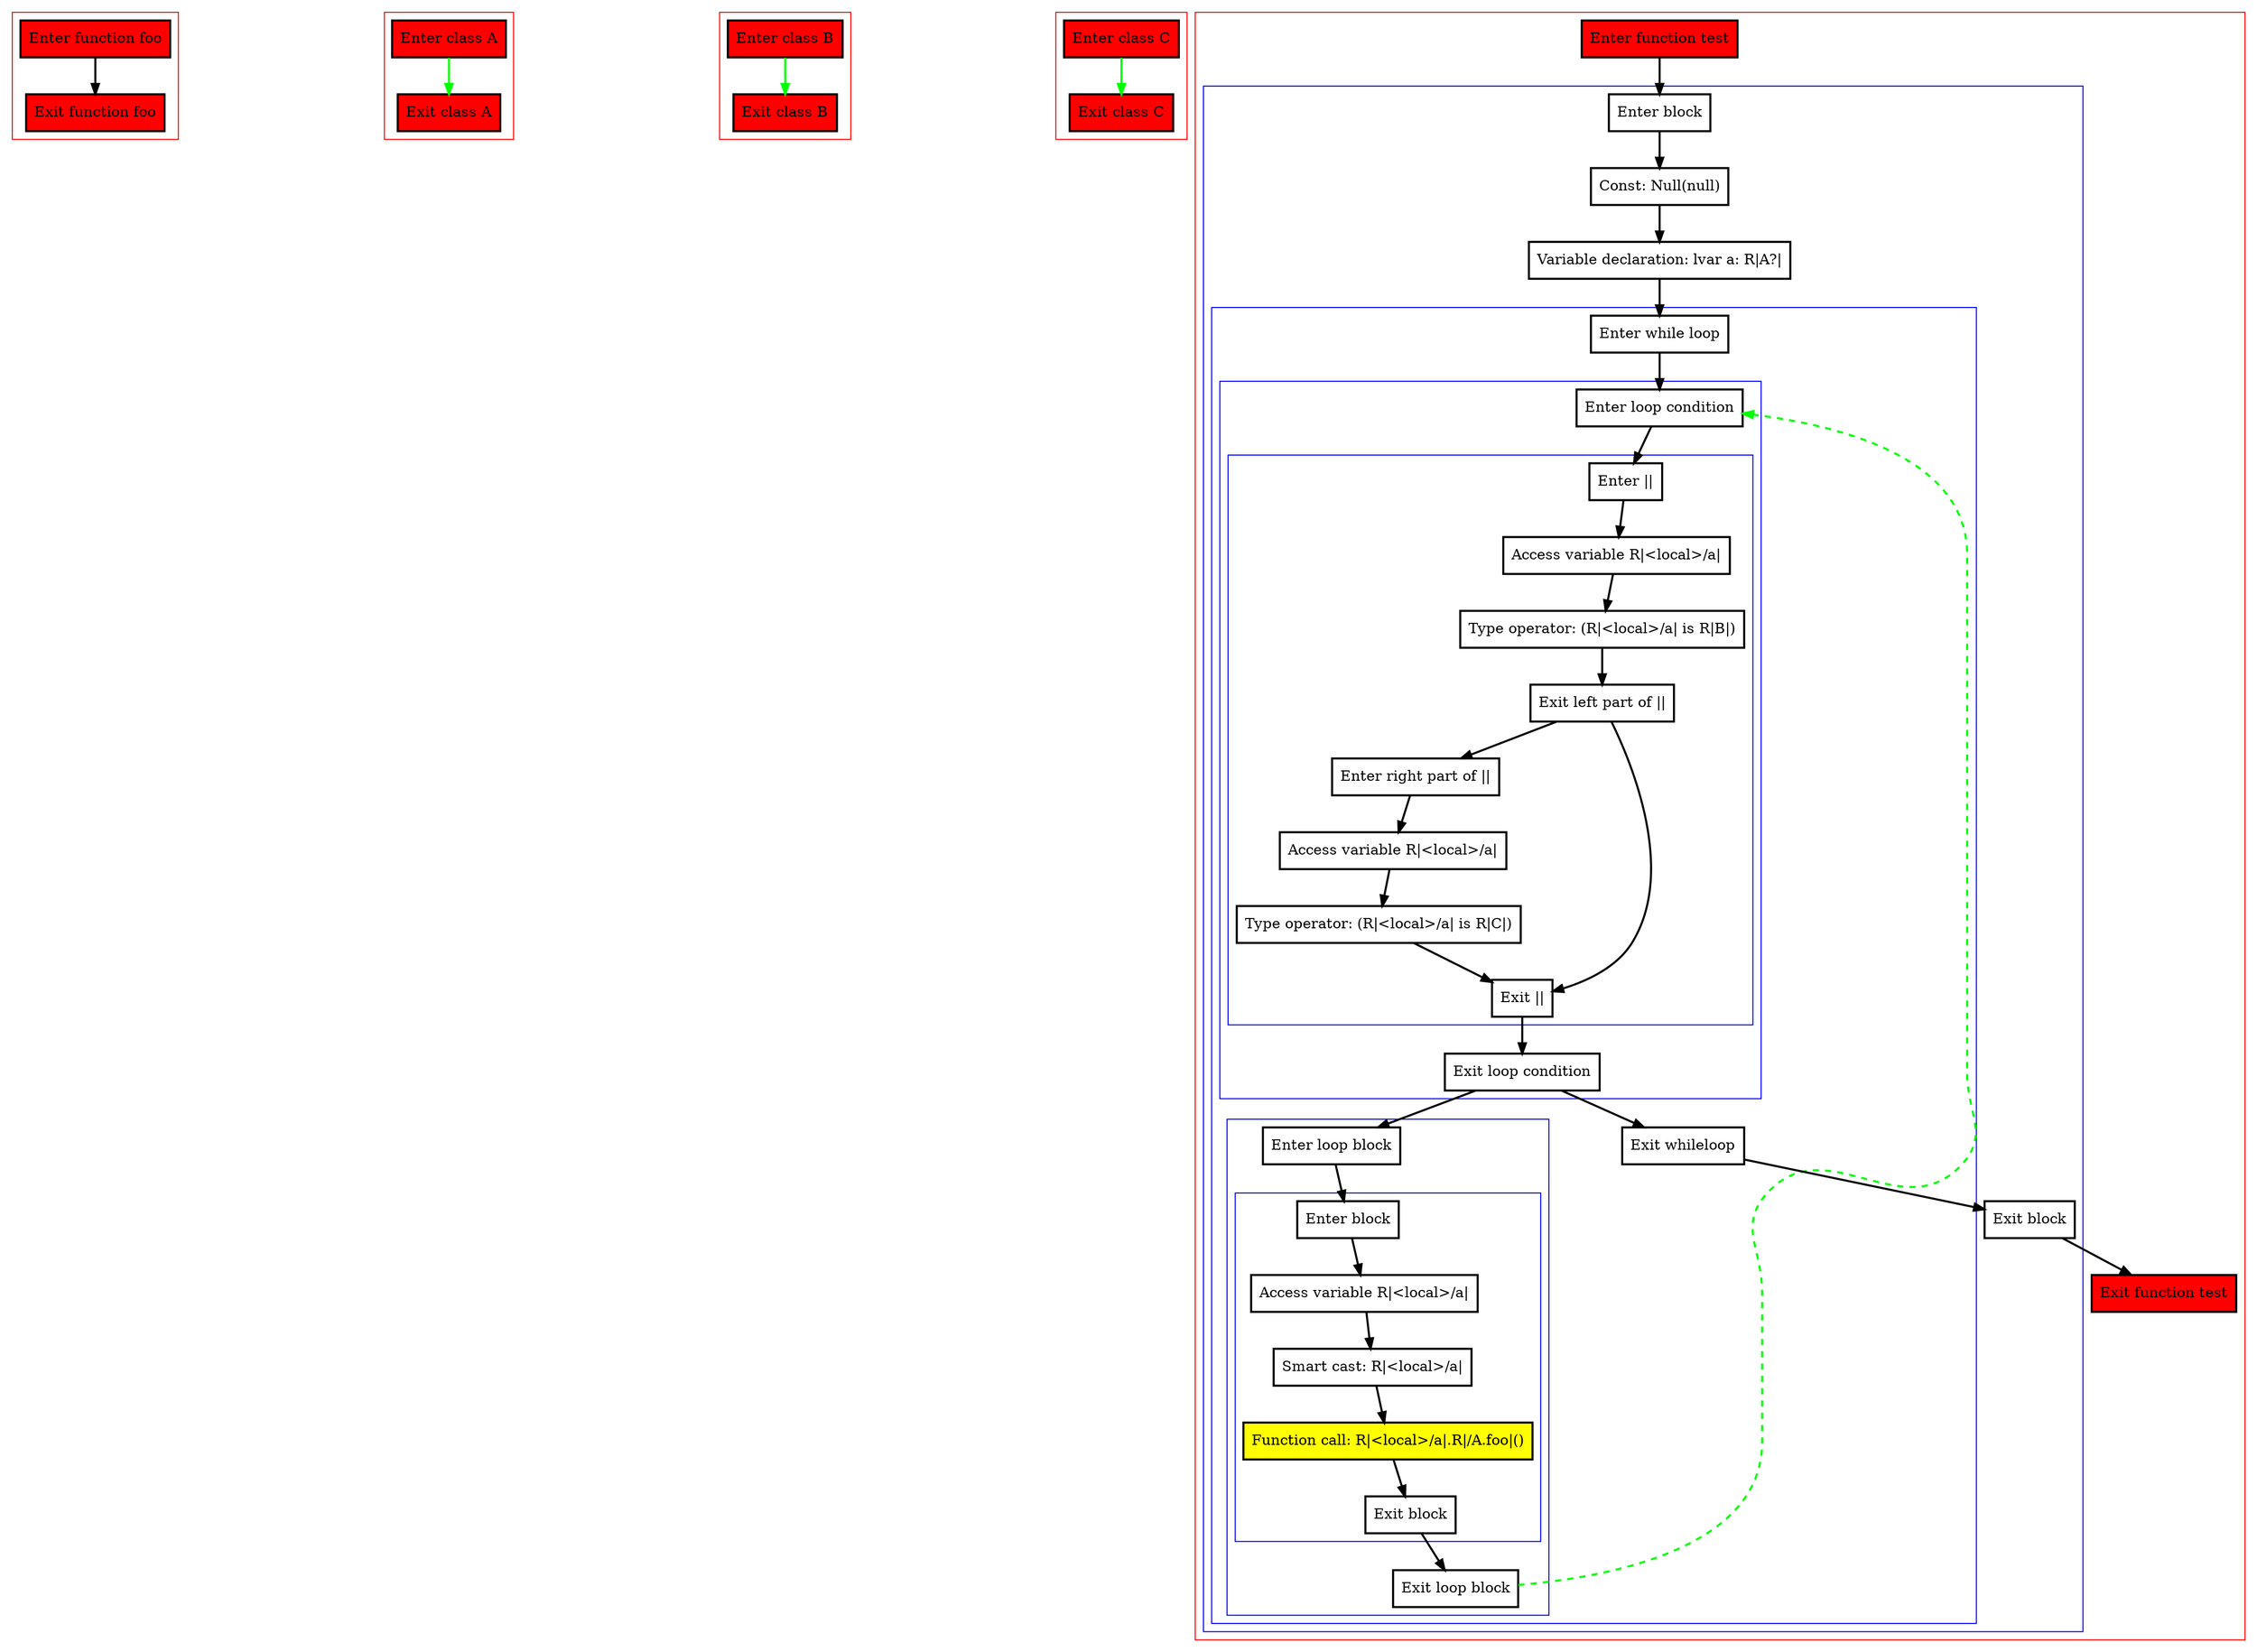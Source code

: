 digraph dataFlowInfoFromWhileCondition_kt {
    graph [nodesep=3]
    node [shape=box penwidth=2]
    edge [penwidth=2]

    subgraph cluster_0 {
        color=red
        0 [label="Enter function foo" style="filled" fillcolor=red];
        1 [label="Exit function foo" style="filled" fillcolor=red];
    }
    0 -> {1};

    subgraph cluster_1 {
        color=red
        2 [label="Enter class A" style="filled" fillcolor=red];
        3 [label="Exit class A" style="filled" fillcolor=red];
    }
    2 -> {3} [color=green];

    subgraph cluster_2 {
        color=red
        4 [label="Enter class B" style="filled" fillcolor=red];
        5 [label="Exit class B" style="filled" fillcolor=red];
    }
    4 -> {5} [color=green];

    subgraph cluster_3 {
        color=red
        6 [label="Enter class C" style="filled" fillcolor=red];
        7 [label="Exit class C" style="filled" fillcolor=red];
    }
    6 -> {7} [color=green];

    subgraph cluster_4 {
        color=red
        8 [label="Enter function test" style="filled" fillcolor=red];
        subgraph cluster_5 {
            color=blue
            9 [label="Enter block"];
            10 [label="Const: Null(null)"];
            11 [label="Variable declaration: lvar a: R|A?|"];
            subgraph cluster_6 {
                color=blue
                12 [label="Enter while loop"];
                subgraph cluster_7 {
                    color=blue
                    13 [label="Enter loop condition"];
                    subgraph cluster_8 {
                        color=blue
                        14 [label="Enter ||"];
                        15 [label="Access variable R|<local>/a|"];
                        16 [label="Type operator: (R|<local>/a| is R|B|)"];
                        17 [label="Exit left part of ||"];
                        18 [label="Enter right part of ||"];
                        19 [label="Access variable R|<local>/a|"];
                        20 [label="Type operator: (R|<local>/a| is R|C|)"];
                        21 [label="Exit ||"];
                    }
                    22 [label="Exit loop condition"];
                }
                subgraph cluster_9 {
                    color=blue
                    23 [label="Enter loop block"];
                    subgraph cluster_10 {
                        color=blue
                        24 [label="Enter block"];
                        25 [label="Access variable R|<local>/a|"];
                        26 [label="Smart cast: R|<local>/a|"];
                        27 [label="Function call: R|<local>/a|.R|/A.foo|()" style="filled" fillcolor=yellow];
                        28 [label="Exit block"];
                    }
                    29 [label="Exit loop block"];
                }
                30 [label="Exit whileloop"];
            }
            31 [label="Exit block"];
        }
        32 [label="Exit function test" style="filled" fillcolor=red];
    }
    8 -> {9};
    9 -> {10};
    10 -> {11};
    11 -> {12};
    12 -> {13};
    13 -> {14};
    14 -> {15};
    15 -> {16};
    16 -> {17};
    17 -> {21 18};
    18 -> {19};
    19 -> {20};
    20 -> {21};
    21 -> {22};
    22 -> {30 23};
    23 -> {24};
    24 -> {25};
    25 -> {26};
    26 -> {27};
    27 -> {28};
    28 -> {29};
    29 -> {13} [color=green style=dashed];
    30 -> {31};
    31 -> {32};

}
